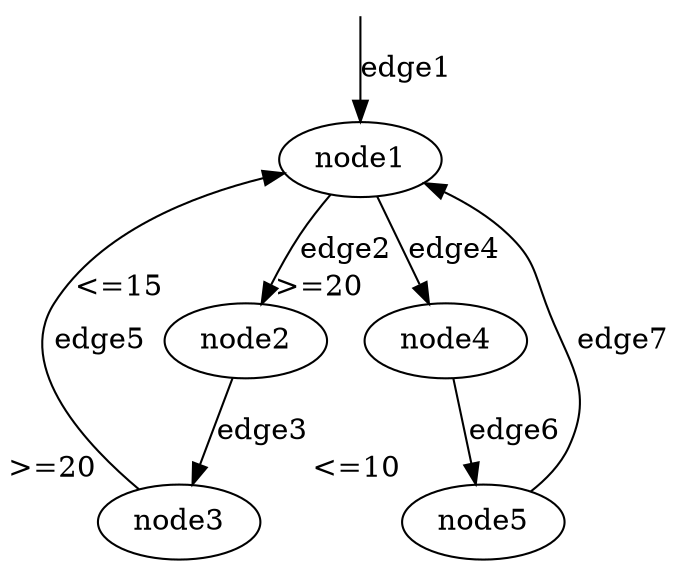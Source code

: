 digraph G {
    q1[label="node1"]
    q2[xlabel="<=15", label="node2"]
    q3[xlabel=">=20", label="node3"]
    q4[xlabel=">=20", label="node4"]
    q5[xlabel="<=10", label="node5"]
    q0[style=invis,shape=point]
    q0 -> q1[label="edge1"]
    q1 -> q2[label="+0", label="edge2"]
    q2 -> q3[label="+20", label="edge3"]
    q1 -> q4[label="+0", label="edge4"]
    q3 -> q1[label="+1", label="edge5"]
    q4 -> q5[label="-20", label="edge6"]
    q5 -> q1[label="+1", label="edge7"]
}